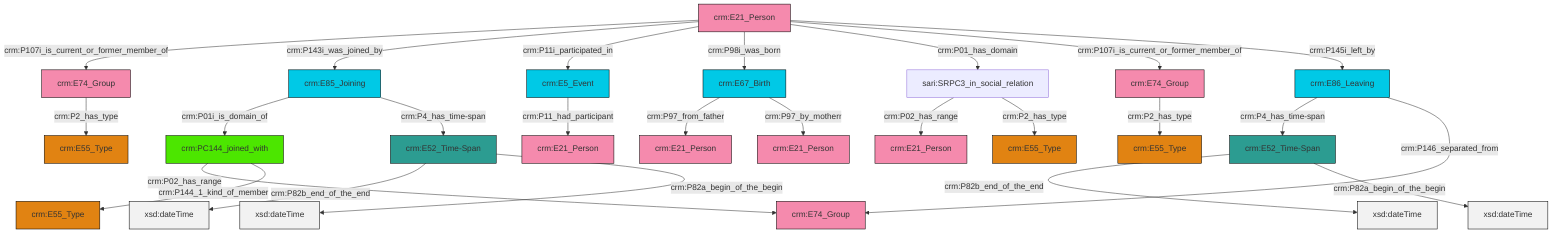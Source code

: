 graph TD
classDef Literal fill:#f2f2f2,stroke:#000000;
classDef CRM_Entity fill:#FFFFFF,stroke:#000000;
classDef Temporal_Entity fill:#00C9E6, stroke:#000000;
classDef Type fill:#E18312, stroke:#000000;
classDef Time-Span fill:#2C9C91, stroke:#000000;
classDef Appellation fill:#FFEB7F, stroke:#000000;
classDef Place fill:#008836, stroke:#000000;
classDef Persistent_Item fill:#B266B2, stroke:#000000;
classDef Conceptual_Object fill:#FFD700, stroke:#000000;
classDef Physical_Thing fill:#D2B48C, stroke:#000000;
classDef Actor fill:#f58aad, stroke:#000000;
classDef PC_Classes fill:#4ce600, stroke:#000000;
classDef Multi fill:#cccccc,stroke:#000000;

0["crm:E52_Time-Span"]:::Time-Span -->|crm:P82b_end_of_the_end| 1[xsd:dateTime]:::Literal
2["crm:E21_Person"]:::Actor -->|crm:P107i_is_current_or_former_member_of| 3["crm:E74_Group"]:::Actor
10["crm:E52_Time-Span"]:::Time-Span -->|crm:P82b_end_of_the_end| 11[xsd:dateTime]:::Literal
2["crm:E21_Person"]:::Actor -->|crm:P143i_was_joined_by| 12["crm:E85_Joining"]:::Temporal_Entity
17["crm:E67_Birth"]:::Temporal_Entity -->|crm:P97_from_father| 18["crm:E21_Person"]:::Actor
0["crm:E52_Time-Span"]:::Time-Span -->|crm:P82a_begin_of_the_begin| 21[xsd:dateTime]:::Literal
2["crm:E21_Person"]:::Actor -->|crm:P11i_participated_in| 26["crm:E5_Event"]:::Temporal_Entity
8["crm:E86_Leaving"]:::Temporal_Entity -->|crm:P4_has_time-span| 10["crm:E52_Time-Span"]:::Time-Span
26["crm:E5_Event"]:::Temporal_Entity -->|crm:P11_had_participant| 24["crm:E21_Person"]:::Actor
13["crm:PC144_joined_with"]:::PC_Classes -->|crm:P02_has_range| 22["crm:E74_Group"]:::Actor
8["crm:E86_Leaving"]:::Temporal_Entity -->|crm:P146_separated_from| 22["crm:E74_Group"]:::Actor
2["crm:E21_Person"]:::Actor -->|crm:P98i_was_born| 17["crm:E67_Birth"]:::Temporal_Entity
13["crm:PC144_joined_with"]:::PC_Classes -->|crm:P144_1_kind_of_member| 31["crm:E55_Type"]:::Type
2["crm:E21_Person"]:::Actor -->|crm:P01_has_domain| 36["sari:SRPC3_in_social_relation"]:::Default
36["sari:SRPC3_in_social_relation"]:::Default -->|crm:P02_has_range| 15["crm:E21_Person"]:::Actor
10["crm:E52_Time-Span"]:::Time-Span -->|crm:P82a_begin_of_the_begin| 37[xsd:dateTime]:::Literal
38["crm:E74_Group"]:::Actor -->|crm:P2_has_type| 28["crm:E55_Type"]:::Type
17["crm:E67_Birth"]:::Temporal_Entity -->|crm:P97_by_motherr| 19["crm:E21_Person"]:::Actor
12["crm:E85_Joining"]:::Temporal_Entity -->|crm:P01i_is_domain_of| 13["crm:PC144_joined_with"]:::PC_Classes
2["crm:E21_Person"]:::Actor -->|crm:P107i_is_current_or_former_member_of| 38["crm:E74_Group"]:::Actor
3["crm:E74_Group"]:::Actor -->|crm:P2_has_type| 6["crm:E55_Type"]:::Type
2["crm:E21_Person"]:::Actor -->|crm:P145i_left_by| 8["crm:E86_Leaving"]:::Temporal_Entity
36["sari:SRPC3_in_social_relation"]:::Default -->|crm:P2_has_type| 4["crm:E55_Type"]:::Type
12["crm:E85_Joining"]:::Temporal_Entity -->|crm:P4_has_time-span| 0["crm:E52_Time-Span"]:::Time-Span